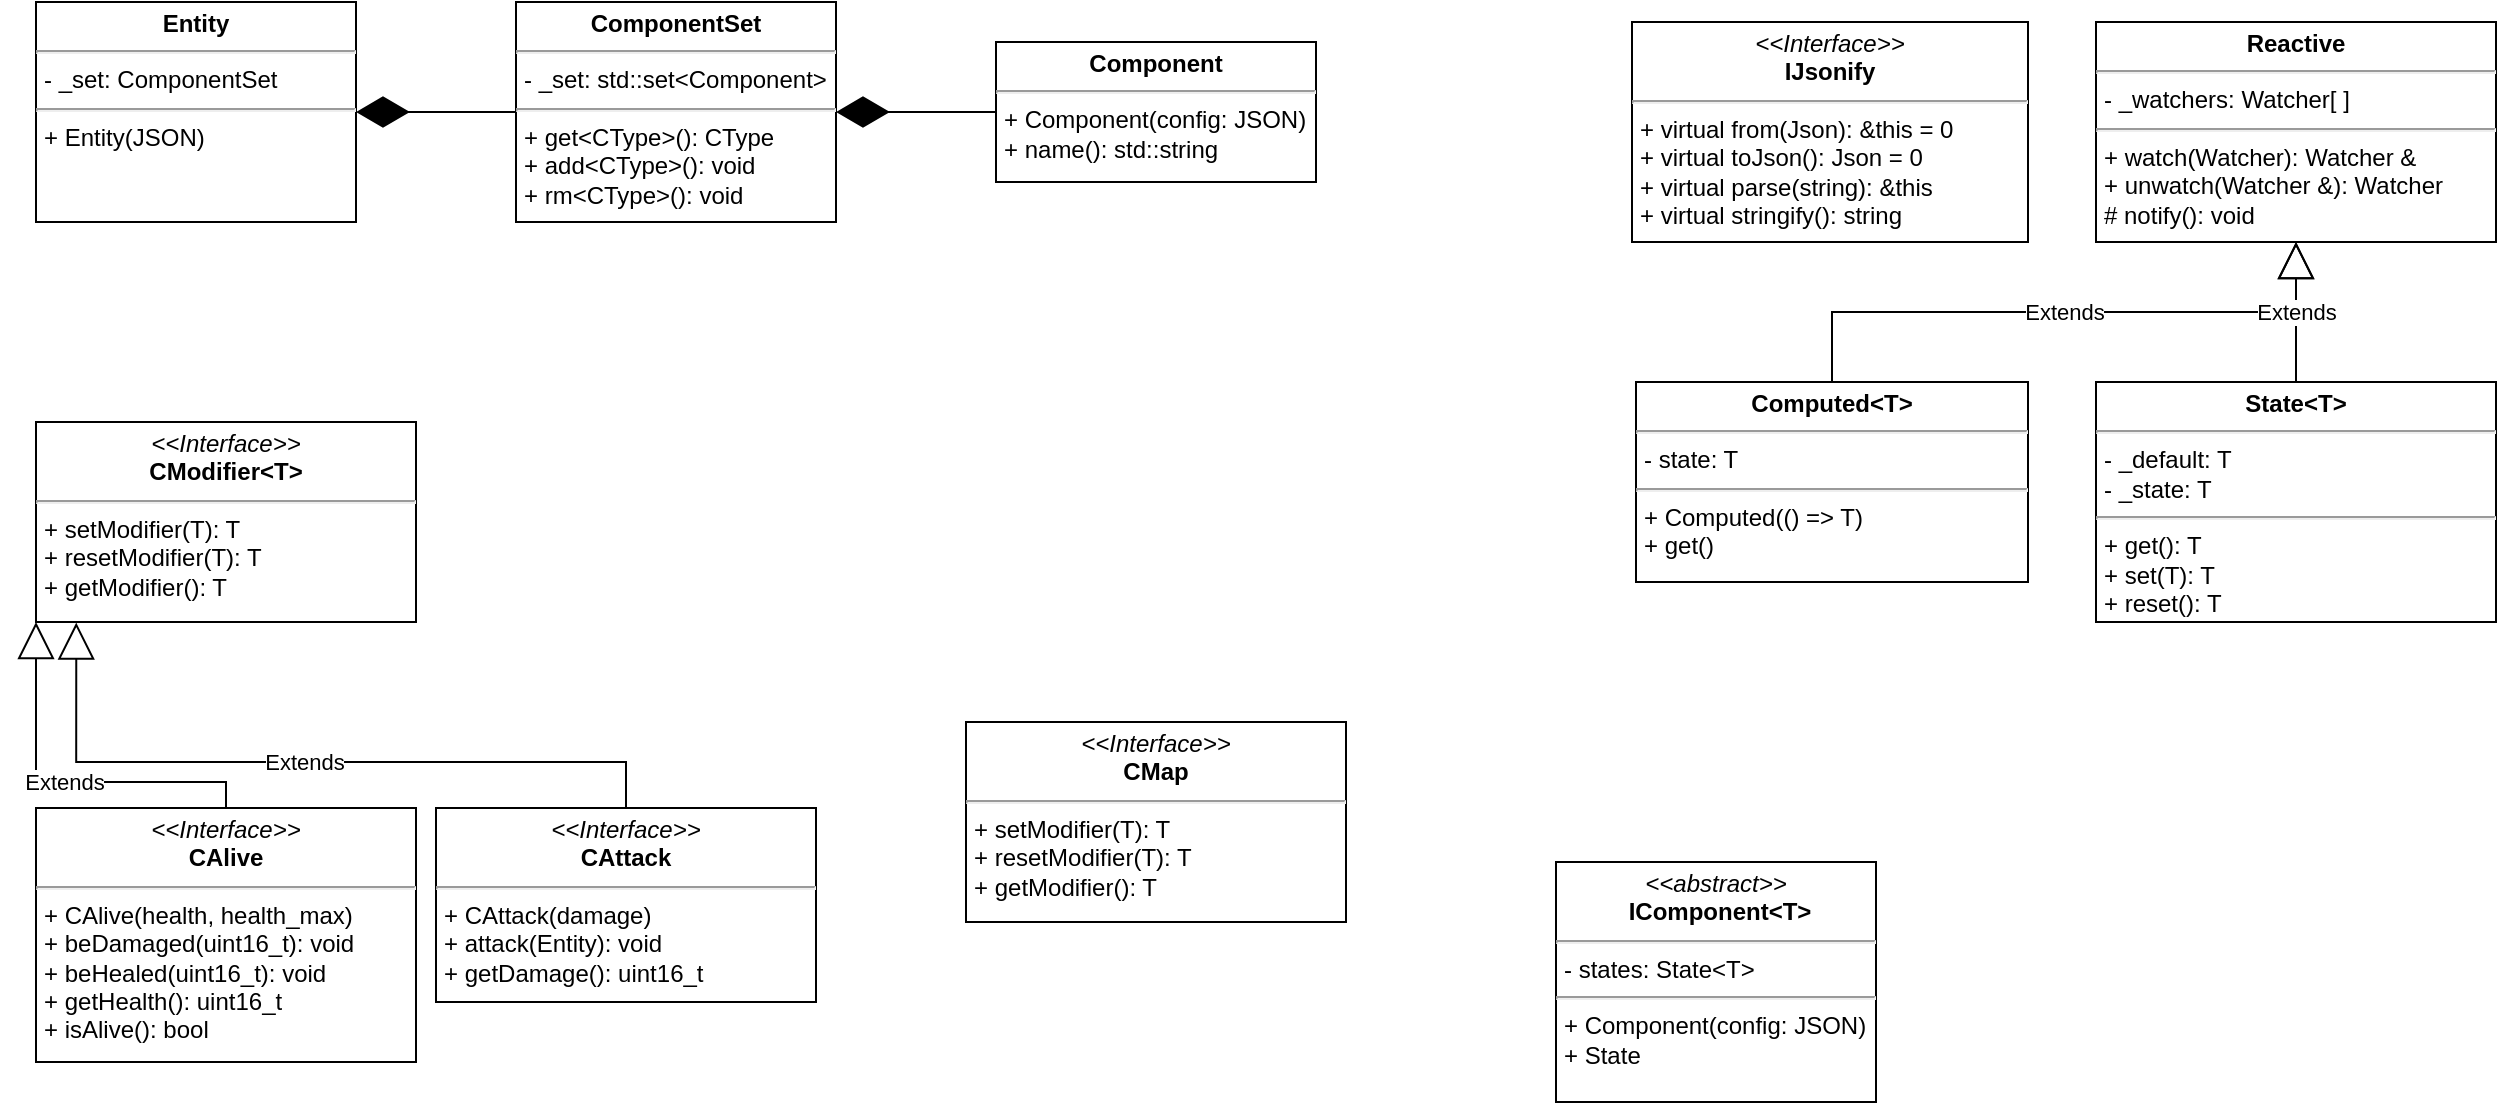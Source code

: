 <mxfile version="25.0.3">
  <diagram id="C5RBs43oDa-KdzZeNtuy" name="Page-1">
    <mxGraphModel dx="808" dy="505" grid="1" gridSize="10" guides="1" tooltips="1" connect="1" arrows="1" fold="1" page="1" pageScale="1" pageWidth="827" pageHeight="1169" math="0" shadow="0">
      <root>
        <mxCell id="WIyWlLk6GJQsqaUBKTNV-0" />
        <mxCell id="WIyWlLk6GJQsqaUBKTNV-1" parent="WIyWlLk6GJQsqaUBKTNV-0" />
        <mxCell id="HwnYzVGG-viCmn4Wa0q9-55" value="Extends" style="endArrow=block;endSize=16;endFill=0;html=1;rounded=0;edgeStyle=orthogonalEdgeStyle;entryX=0;entryY=1;entryDx=0;entryDy=0;" parent="WIyWlLk6GJQsqaUBKTNV-1" source="HwnYzVGG-viCmn4Wa0q9-69" target="HwnYzVGG-viCmn4Wa0q9-71" edge="1">
          <mxGeometry width="160" relative="1" as="geometry">
            <mxPoint x="280" y="410" as="sourcePoint" />
            <mxPoint x="440" y="410" as="targetPoint" />
            <Array as="points">
              <mxPoint x="185" y="500" />
              <mxPoint x="90" y="500" />
            </Array>
          </mxGeometry>
        </mxCell>
        <mxCell id="HwnYzVGG-viCmn4Wa0q9-69" value="&lt;p style=&quot;margin:0px;margin-top:4px;text-align:center;&quot;&gt;&lt;i&gt;&amp;lt;&amp;lt;Interface&amp;gt;&amp;gt;&lt;/i&gt;&lt;br&gt;&lt;b&gt;CAlive&lt;/b&gt;&lt;/p&gt;&lt;hr&gt;&lt;p style=&quot;margin:0px;margin-left:4px;&quot;&gt;+ CAlive(health, health_max)&lt;/p&gt;&lt;p style=&quot;margin:0px;margin-left:4px;&quot;&gt;+ beDamaged(uint16_t): void&lt;/p&gt;&lt;p style=&quot;margin:0px;margin-left:4px;&quot;&gt;+ beHealed(uint16_t): void&lt;/p&gt;&lt;p style=&quot;margin:0px;margin-left:4px;&quot;&gt;+ getHealth(): uint16_t&lt;/p&gt;&lt;p style=&quot;margin:0px;margin-left:4px;&quot;&gt;+ isAlive(): bool&lt;/p&gt;" style="verticalAlign=top;align=left;overflow=fill;html=1;whiteSpace=wrap;" parent="WIyWlLk6GJQsqaUBKTNV-1" vertex="1">
          <mxGeometry x="90" y="513" width="190" height="127" as="geometry" />
        </mxCell>
        <mxCell id="HwnYzVGG-viCmn4Wa0q9-70" style="edgeStyle=orthogonalEdgeStyle;rounded=0;orthogonalLoop=1;jettySize=auto;html=1;exitX=0.5;exitY=1;exitDx=0;exitDy=0;" parent="WIyWlLk6GJQsqaUBKTNV-1" source="HwnYzVGG-viCmn4Wa0q9-69" target="HwnYzVGG-viCmn4Wa0q9-69" edge="1">
          <mxGeometry relative="1" as="geometry" />
        </mxCell>
        <mxCell id="HwnYzVGG-viCmn4Wa0q9-71" value="&lt;p style=&quot;margin:0px;margin-top:4px;text-align:center;&quot;&gt;&lt;i&gt;&amp;lt;&amp;lt;Interface&amp;gt;&amp;gt;&lt;/i&gt;&lt;br&gt;&lt;b&gt;CModifier&amp;lt;T&amp;gt;&lt;/b&gt;&lt;/p&gt;&lt;hr&gt;&lt;p style=&quot;margin:0px;margin-left:4px;&quot;&gt;+ setModifier(T): T&lt;/p&gt;&lt;p style=&quot;margin:0px;margin-left:4px;&quot;&gt;+ resetModifier(T): T&lt;/p&gt;&lt;p style=&quot;margin:0px;margin-left:4px;&quot;&gt;+ getModifier(): T&lt;/p&gt;" style="verticalAlign=top;align=left;overflow=fill;html=1;whiteSpace=wrap;" parent="WIyWlLk6GJQsqaUBKTNV-1" vertex="1">
          <mxGeometry x="90" y="320" width="190" height="100" as="geometry" />
        </mxCell>
        <mxCell id="HwnYzVGG-viCmn4Wa0q9-72" value="&lt;p style=&quot;margin:0px;margin-top:4px;text-align:center;&quot;&gt;&lt;i&gt;&amp;lt;&amp;lt;Interface&amp;gt;&amp;gt;&lt;/i&gt;&lt;br&gt;&lt;b&gt;CAttack&lt;/b&gt;&lt;/p&gt;&lt;hr&gt;&lt;p style=&quot;margin:0px;margin-left:4px;&quot;&gt;+ CAttack(damage)&lt;br&gt;+ attack(Entity): void&lt;/p&gt;&lt;p style=&quot;margin:0px;margin-left:4px;&quot;&gt;+ getDamage(): uint16_t&lt;/p&gt;" style="verticalAlign=top;align=left;overflow=fill;html=1;whiteSpace=wrap;" parent="WIyWlLk6GJQsqaUBKTNV-1" vertex="1">
          <mxGeometry x="290" y="513" width="190" height="97" as="geometry" />
        </mxCell>
        <mxCell id="HwnYzVGG-viCmn4Wa0q9-73" value="Extends" style="endArrow=block;endSize=16;endFill=0;html=1;rounded=0;exitX=0.5;exitY=0;exitDx=0;exitDy=0;entryX=0.106;entryY=1.003;entryDx=0;entryDy=0;edgeStyle=orthogonalEdgeStyle;entryPerimeter=0;" parent="WIyWlLk6GJQsqaUBKTNV-1" source="HwnYzVGG-viCmn4Wa0q9-72" target="HwnYzVGG-viCmn4Wa0q9-71" edge="1">
          <mxGeometry width="160" relative="1" as="geometry">
            <mxPoint x="330" y="500" as="sourcePoint" />
            <mxPoint x="490" y="500" as="targetPoint" />
            <Array as="points">
              <mxPoint x="385" y="490" />
              <mxPoint x="110" y="490" />
            </Array>
          </mxGeometry>
        </mxCell>
        <mxCell id="HwnYzVGG-viCmn4Wa0q9-75" value="&lt;p style=&quot;margin:0px;margin-top:4px;text-align:center;&quot;&gt;&lt;b&gt;ComponentSet&lt;/b&gt;&lt;/p&gt;&lt;hr&gt;&lt;p style=&quot;margin:0px;margin-left:4px;&quot;&gt;- _set: std::set&amp;lt;Component&amp;gt;&lt;/p&gt;&lt;hr&gt;&lt;p style=&quot;margin:0px;margin-left:4px;&quot;&gt;+ get&amp;lt;CType&amp;gt;(): CType&lt;/p&gt;&lt;p style=&quot;margin:0px;margin-left:4px;&quot;&gt;+ add&amp;lt;CType&amp;gt;(): void&lt;/p&gt;&lt;p style=&quot;margin:0px;margin-left:4px;&quot;&gt;+ rm&amp;lt;CType&amp;gt;(): void&lt;/p&gt;" style="verticalAlign=top;align=left;overflow=fill;html=1;whiteSpace=wrap;" parent="WIyWlLk6GJQsqaUBKTNV-1" vertex="1">
          <mxGeometry x="330" y="110" width="160" height="110" as="geometry" />
        </mxCell>
        <mxCell id="HwnYzVGG-viCmn4Wa0q9-76" value="&lt;p style=&quot;margin:0px;margin-top:4px;text-align:center;&quot;&gt;&lt;b&gt;Component&lt;/b&gt;&lt;/p&gt;&lt;hr&gt;&lt;p style=&quot;margin:0px;margin-left:4px;&quot;&gt;+ Component(config: JSON)&lt;/p&gt;&lt;p style=&quot;margin:0px;margin-left:4px;&quot;&gt;+ name(): std::string&lt;/p&gt;" style="verticalAlign=top;align=left;overflow=fill;html=1;whiteSpace=wrap;" parent="WIyWlLk6GJQsqaUBKTNV-1" vertex="1">
          <mxGeometry x="570" y="130" width="160" height="70" as="geometry" />
        </mxCell>
        <mxCell id="HwnYzVGG-viCmn4Wa0q9-81" value="" style="endArrow=diamondThin;endFill=1;endSize=24;html=1;rounded=0;edgeStyle=orthogonalEdgeStyle;" parent="WIyWlLk6GJQsqaUBKTNV-1" source="HwnYzVGG-viCmn4Wa0q9-76" target="HwnYzVGG-viCmn4Wa0q9-75" edge="1">
          <mxGeometry width="160" relative="1" as="geometry">
            <mxPoint x="400" y="440" as="sourcePoint" />
            <mxPoint x="560" y="440" as="targetPoint" />
          </mxGeometry>
        </mxCell>
        <mxCell id="HwnYzVGG-viCmn4Wa0q9-82" value="&lt;p style=&quot;margin:0px;margin-top:4px;text-align:center;&quot;&gt;&lt;b&gt;Entity&lt;/b&gt;&lt;/p&gt;&lt;hr&gt;&lt;p style=&quot;margin:0px;margin-left:4px;&quot;&gt;- _set: ComponentSet&lt;/p&gt;&lt;hr&gt;&lt;p style=&quot;margin:0px;margin-left:4px;&quot;&gt;+ Entity(JSON)&lt;/p&gt;" style="verticalAlign=top;align=left;overflow=fill;html=1;whiteSpace=wrap;" parent="WIyWlLk6GJQsqaUBKTNV-1" vertex="1">
          <mxGeometry x="90" y="110" width="160" height="110" as="geometry" />
        </mxCell>
        <mxCell id="HwnYzVGG-viCmn4Wa0q9-85" value="" style="endArrow=diamondThin;endFill=1;endSize=24;html=1;rounded=0;edgeStyle=orthogonalEdgeStyle;" parent="WIyWlLk6GJQsqaUBKTNV-1" source="HwnYzVGG-viCmn4Wa0q9-75" target="HwnYzVGG-viCmn4Wa0q9-82" edge="1">
          <mxGeometry width="160" relative="1" as="geometry">
            <mxPoint x="270" y="220" as="sourcePoint" />
            <mxPoint x="430" y="220" as="targetPoint" />
          </mxGeometry>
        </mxCell>
        <mxCell id="HwnYzVGG-viCmn4Wa0q9-86" value="&lt;p style=&quot;margin:0px;margin-top:4px;text-align:center;&quot;&gt;&lt;i&gt;&amp;lt;&amp;lt;Interface&amp;gt;&amp;gt;&lt;/i&gt;&lt;br&gt;&lt;b&gt;CMap&lt;/b&gt;&lt;/p&gt;&lt;hr&gt;&lt;p style=&quot;margin:0px;margin-left:4px;&quot;&gt;+ setModifier(T): T&lt;/p&gt;&lt;p style=&quot;margin:0px;margin-left:4px;&quot;&gt;+ resetModifier(T): T&lt;/p&gt;&lt;p style=&quot;margin:0px;margin-left:4px;&quot;&gt;+ getModifier(): T&lt;/p&gt;" style="verticalAlign=top;align=left;overflow=fill;html=1;whiteSpace=wrap;" parent="WIyWlLk6GJQsqaUBKTNV-1" vertex="1">
          <mxGeometry x="555" y="470" width="190" height="100" as="geometry" />
        </mxCell>
        <mxCell id="1AaOihTlzgc76VjH7H-S-1" value="&lt;p style=&quot;margin:0px;margin-top:4px;text-align:center;&quot;&gt;&lt;b&gt;Computed&amp;lt;T&amp;gt;&lt;/b&gt;&lt;/p&gt;&lt;hr&gt;&lt;p style=&quot;margin:0px;margin-left:4px;&quot;&gt;&lt;span style=&quot;background-color: initial;&quot;&gt;- state: T&lt;/span&gt;&lt;/p&gt;&lt;hr&gt;&lt;p style=&quot;margin:0px;margin-left:4px;&quot;&gt;&lt;span style=&quot;background-color: initial;&quot;&gt;+ Computed(() =&amp;gt; T)&lt;/span&gt;&lt;/p&gt;&lt;p style=&quot;margin:0px;margin-left:4px;&quot;&gt;&lt;span style=&quot;background-color: initial;&quot;&gt;+ get()&lt;/span&gt;&lt;/p&gt;" style="verticalAlign=top;align=left;overflow=fill;html=1;whiteSpace=wrap;" parent="WIyWlLk6GJQsqaUBKTNV-1" vertex="1">
          <mxGeometry x="890" y="300" width="196" height="100" as="geometry" />
        </mxCell>
        <mxCell id="1AaOihTlzgc76VjH7H-S-2" value="&lt;p style=&quot;margin:0px;margin-top:4px;text-align:center;&quot;&gt;&lt;b&gt;Reactive&lt;/b&gt;&lt;/p&gt;&lt;hr&gt;&lt;p style=&quot;margin: 0px 0px 0px 4px;&quot;&gt;- _watchers: Watcher[ ]&lt;/p&gt;&lt;hr&gt;&lt;p style=&quot;margin: 0px 0px 0px 4px;&quot;&gt;+ watch(Watcher): Watcher &amp;amp;&lt;/p&gt;&lt;p style=&quot;margin: 0px 0px 0px 4px;&quot;&gt;+ unwatch(Watcher &amp;amp;): Watcher&lt;/p&gt;&lt;p style=&quot;margin: 0px 0px 0px 4px;&quot;&gt;# notify(): void&lt;/p&gt;" style="verticalAlign=top;align=left;overflow=fill;html=1;whiteSpace=wrap;" parent="WIyWlLk6GJQsqaUBKTNV-1" vertex="1">
          <mxGeometry x="1120" y="120" width="200" height="110" as="geometry" />
        </mxCell>
        <mxCell id="1AaOihTlzgc76VjH7H-S-5" value="&lt;p style=&quot;margin:0px;margin-top:4px;text-align:center;&quot;&gt;&lt;b&gt;State&amp;lt;T&amp;gt;&lt;/b&gt;&lt;/p&gt;&lt;hr&gt;&lt;p style=&quot;margin: 0px 0px 0px 4px;&quot;&gt;- _default: T&lt;/p&gt;&lt;p style=&quot;margin: 0px 0px 0px 4px;&quot;&gt;- _state: T&lt;/p&gt;&lt;hr&gt;&lt;p style=&quot;margin: 0px 0px 0px 4px;&quot;&gt;&lt;span style=&quot;background-color: initial;&quot;&gt;+ get(): T&lt;/span&gt;&lt;/p&gt;&lt;p style=&quot;margin: 0px 0px 0px 4px;&quot;&gt;+ set(T): T&lt;/p&gt;&lt;p style=&quot;margin: 0px 0px 0px 4px;&quot;&gt;+ reset(): T&lt;/p&gt;&lt;p style=&quot;margin: 0px 0px 0px 4px;&quot;&gt;&lt;br&gt;&lt;/p&gt;" style="verticalAlign=top;align=left;overflow=fill;html=1;whiteSpace=wrap;" parent="WIyWlLk6GJQsqaUBKTNV-1" vertex="1">
          <mxGeometry x="1120" y="300" width="200" height="120" as="geometry" />
        </mxCell>
        <mxCell id="1AaOihTlzgc76VjH7H-S-10" value="&lt;p style=&quot;margin:0px;margin-top:4px;text-align:center;&quot;&gt;&lt;/p&gt;&lt;i style=&quot;&quot;&gt;&lt;div style=&quot;text-align: center;&quot;&gt;&lt;i style=&quot;background-color: initial;&quot;&gt;&amp;lt;&amp;lt;abstract&amp;gt;&amp;gt;&lt;/i&gt;&lt;/div&gt;&lt;/i&gt;&lt;p style=&quot;text-align: center; margin: 0px 0px 0px 4px;&quot;&gt;&lt;b style=&quot;background-color: initial;&quot;&gt;IComponent&amp;lt;T&amp;gt;&lt;/b&gt;&lt;/p&gt;&lt;hr&gt;&lt;p style=&quot;margin:0px;margin-left:4px;&quot;&gt;- states: State&amp;lt;T&amp;gt;&lt;/p&gt;&lt;hr&gt;&lt;p style=&quot;margin:0px;margin-left:4px;&quot;&gt;+ Component(config: JSON)&lt;/p&gt;&lt;p style=&quot;margin:0px;margin-left:4px;&quot;&gt;+ State&lt;/p&gt;" style="verticalAlign=top;align=left;overflow=fill;html=1;whiteSpace=wrap;" parent="WIyWlLk6GJQsqaUBKTNV-1" vertex="1">
          <mxGeometry x="850" y="540" width="160" height="120" as="geometry" />
        </mxCell>
        <mxCell id="Iq3DH8VqQ_1fEfB8w_CH-1" value="&lt;p style=&quot;margin:0px;margin-top:4px;text-align:center;&quot;&gt;&lt;i&gt;&amp;lt;&amp;lt;Interface&amp;gt;&amp;gt;&lt;/i&gt;&lt;br&gt;&lt;b&gt;IJsonify&lt;/b&gt;&lt;/p&gt;&lt;hr&gt;&lt;p style=&quot;margin:0px;margin-left:4px;&quot;&gt;+ virtual from(Json): &amp;amp;this = 0&lt;/p&gt;&lt;p style=&quot;margin: 0px 0px 0px 4px;&quot;&gt;+ virtual toJson(): Json = 0&lt;/p&gt;&lt;p style=&quot;margin:0px;margin-left:4px;&quot;&gt;+ virtual parse(string): &amp;amp;this&lt;/p&gt;&lt;p style=&quot;margin:0px;margin-left:4px;&quot;&gt;+ virtual stringify(): string&lt;/p&gt;" style="verticalAlign=top;align=left;overflow=fill;html=1;whiteSpace=wrap;" vertex="1" parent="WIyWlLk6GJQsqaUBKTNV-1">
          <mxGeometry x="888" y="120" width="198" height="110" as="geometry" />
        </mxCell>
        <mxCell id="Iq3DH8VqQ_1fEfB8w_CH-8" value="Extends" style="endArrow=block;endSize=16;endFill=0;html=1;rounded=0;edgeStyle=elbowEdgeStyle;elbow=vertical;" edge="1" parent="WIyWlLk6GJQsqaUBKTNV-1" source="1AaOihTlzgc76VjH7H-S-1" target="1AaOihTlzgc76VjH7H-S-2">
          <mxGeometry width="160" relative="1" as="geometry">
            <mxPoint x="1040" y="90" as="sourcePoint" />
            <mxPoint x="1200" y="90" as="targetPoint" />
          </mxGeometry>
        </mxCell>
        <mxCell id="Iq3DH8VqQ_1fEfB8w_CH-9" value="Extends" style="endArrow=block;endSize=16;endFill=0;html=1;rounded=0;edgeStyle=elbowEdgeStyle;elbow=vertical;" edge="1" parent="WIyWlLk6GJQsqaUBKTNV-1" source="1AaOihTlzgc76VjH7H-S-5" target="1AaOihTlzgc76VjH7H-S-2">
          <mxGeometry width="160" relative="1" as="geometry">
            <mxPoint x="1160" y="220" as="sourcePoint" />
            <mxPoint x="1320" y="220" as="targetPoint" />
          </mxGeometry>
        </mxCell>
      </root>
    </mxGraphModel>
  </diagram>
</mxfile>
